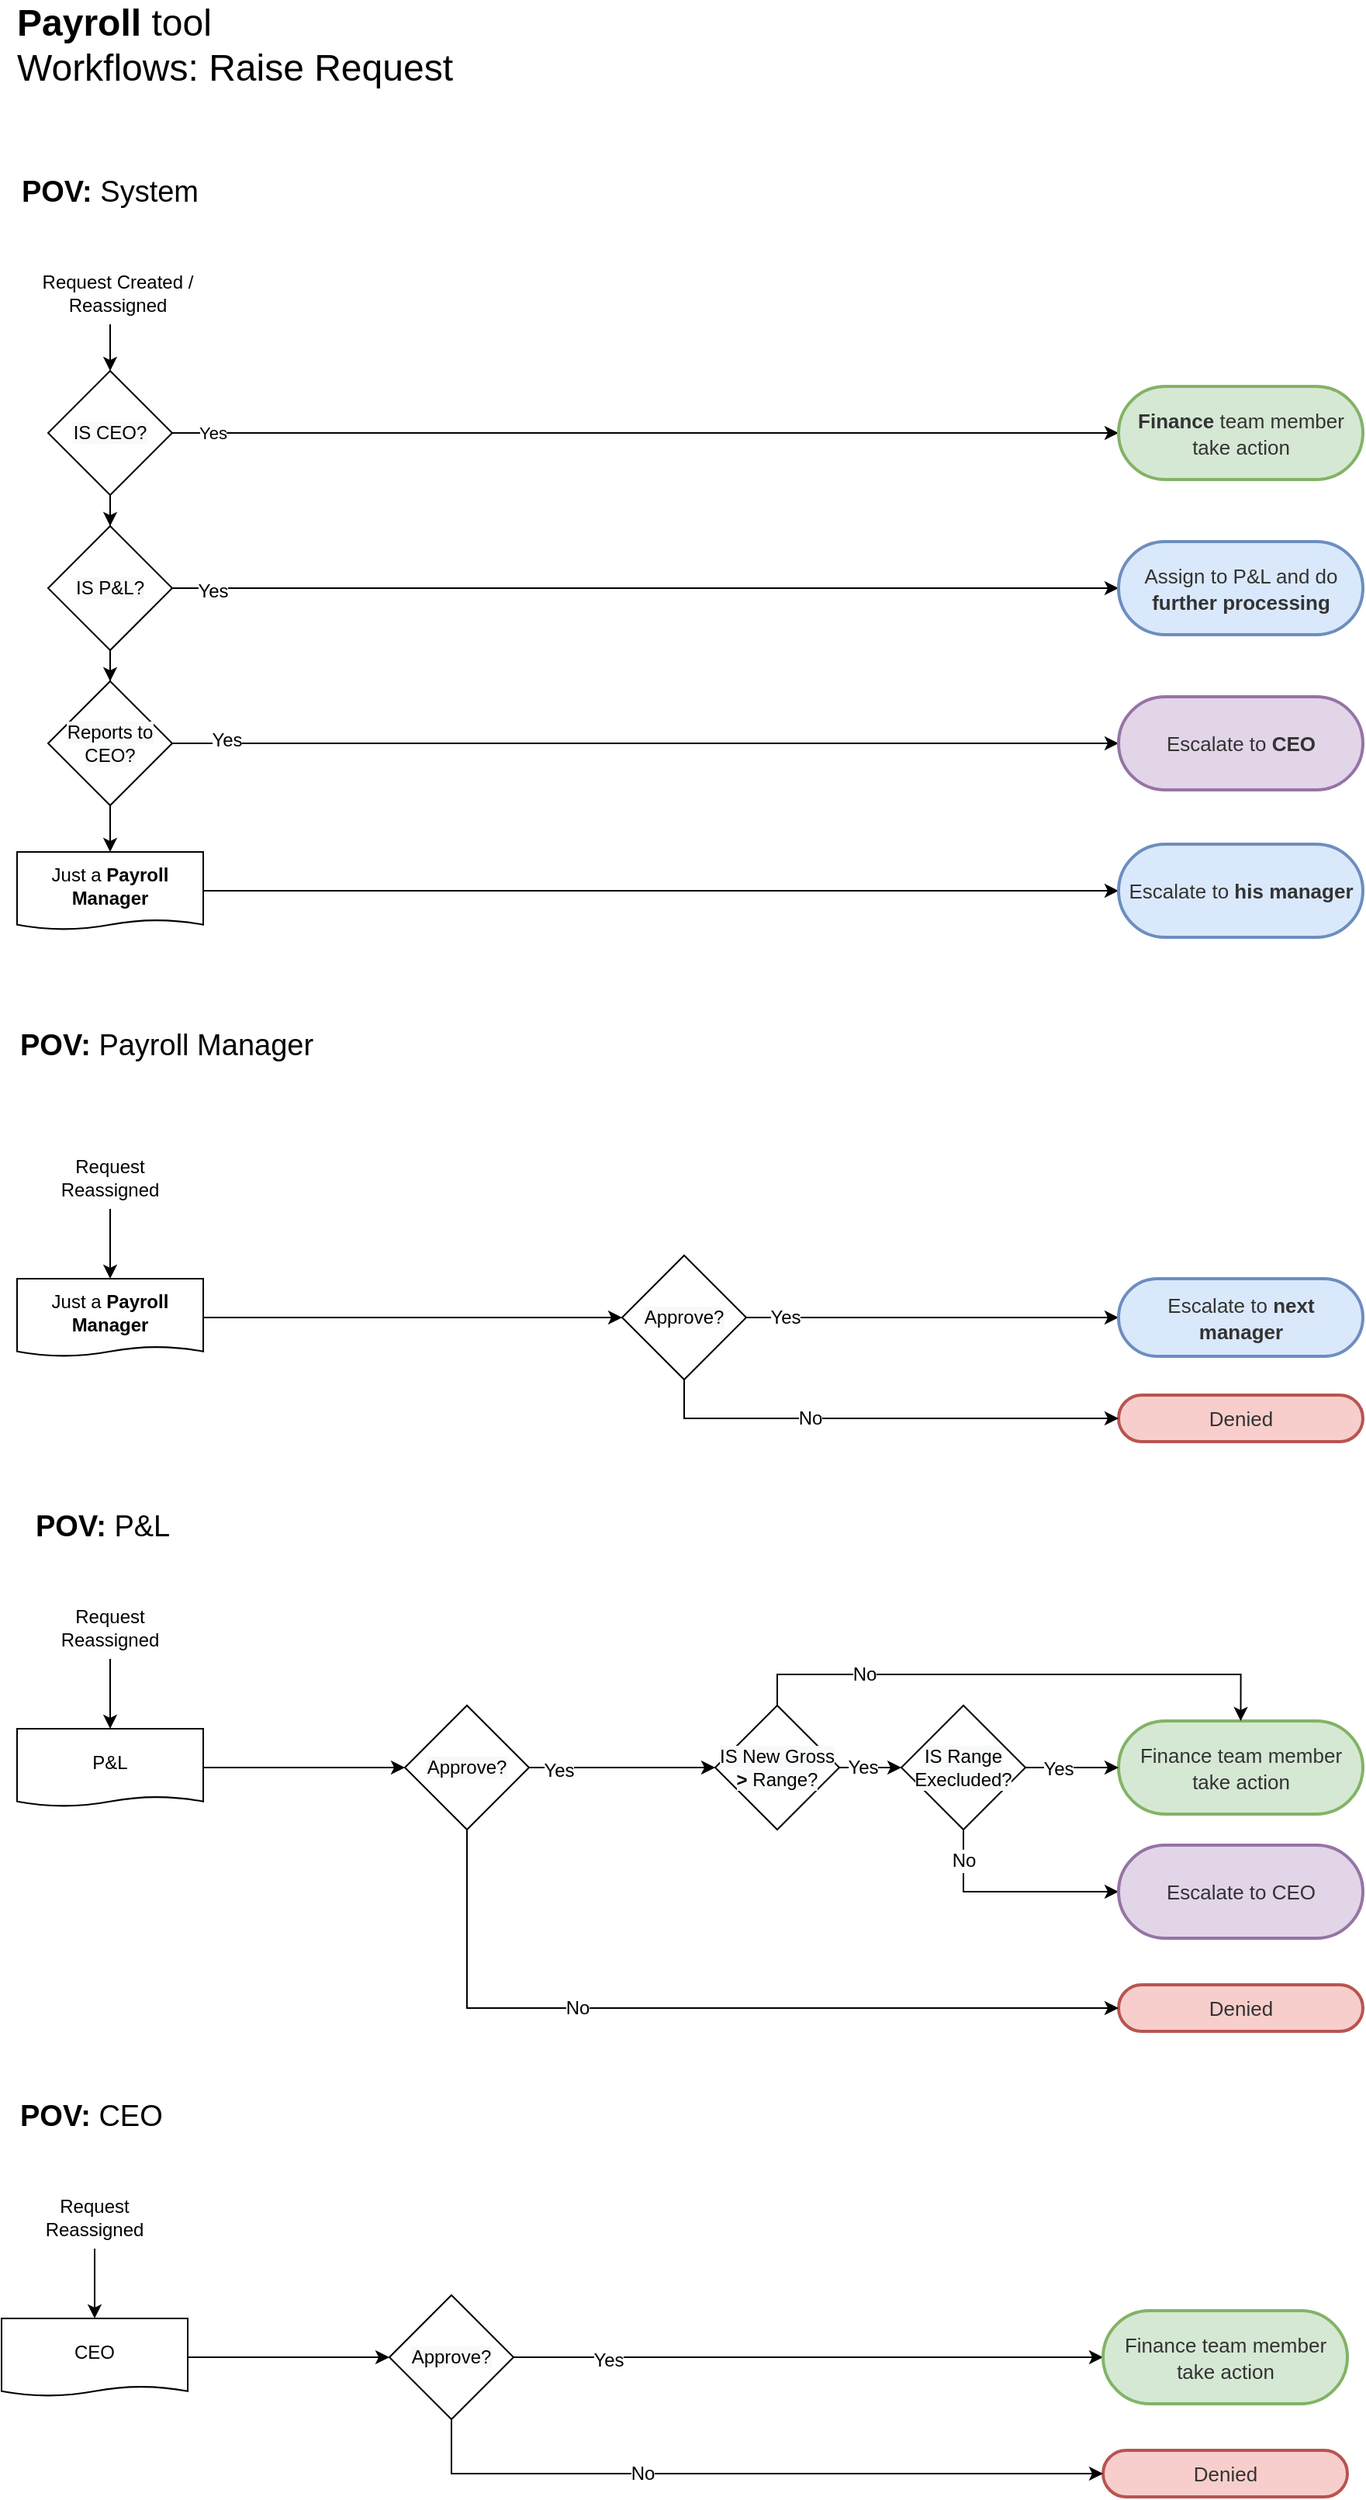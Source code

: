 <mxfile version="14.1.8" type="device"><diagram id="iFKKdAwVWXZ37Aua2bTD" name="Page-1"><mxGraphModel dx="3720" dy="1620" grid="1" gridSize="10" guides="1" tooltips="1" connect="1" arrows="1" fold="1" page="1" pageScale="1" pageWidth="1100" pageHeight="850" math="0" shadow="0"><root><mxCell id="0"/><mxCell id="1" parent="0"/><mxCell id="zcLZmxGaUcgg5o_-5wLQ-11" style="edgeStyle=orthogonalEdgeStyle;rounded=0;orthogonalLoop=1;jettySize=auto;html=1;entryX=0;entryY=0.5;entryDx=0;entryDy=0;" parent="1" source="zcLZmxGaUcgg5o_-5wLQ-2" target="zcLZmxGaUcgg5o_-5wLQ-40" edge="1"><mxGeometry relative="1" as="geometry"><mxPoint x="770" y="307.5" as="targetPoint"/></mxGeometry></mxCell><mxCell id="zcLZmxGaUcgg5o_-5wLQ-14" value="Yes" style="edgeLabel;html=1;align=center;verticalAlign=middle;resizable=0;points=[];" parent="zcLZmxGaUcgg5o_-5wLQ-11" vertex="1" connectable="0"><mxGeometry x="-0.916" y="-2" relative="1" as="geometry"><mxPoint y="-2" as="offset"/></mxGeometry></mxCell><mxCell id="zcLZmxGaUcgg5o_-5wLQ-24" style="edgeStyle=orthogonalEdgeStyle;rounded=0;orthogonalLoop=1;jettySize=auto;html=1;entryX=0.5;entryY=0;entryDx=0;entryDy=0;" parent="1" source="zcLZmxGaUcgg5o_-5wLQ-2" target="zcLZmxGaUcgg5o_-5wLQ-3" edge="1"><mxGeometry relative="1" as="geometry"/></mxCell><mxCell id="zcLZmxGaUcgg5o_-5wLQ-2" value="&#10;&#10;&lt;span style=&quot;color: rgb(0, 0, 0); font-family: helvetica; font-size: 12px; font-style: normal; font-weight: 400; letter-spacing: normal; text-align: center; text-indent: 0px; text-transform: none; word-spacing: 0px; background-color: rgb(248, 249, 250); display: inline; float: none;&quot;&gt;IS CEO?&lt;/span&gt;&#10;&#10;" style="rhombus;whiteSpace=wrap;html=1;" parent="1" vertex="1"><mxGeometry x="110" y="280" width="80" height="80" as="geometry"/></mxCell><mxCell id="zcLZmxGaUcgg5o_-5wLQ-25" style="edgeStyle=orthogonalEdgeStyle;rounded=0;orthogonalLoop=1;jettySize=auto;html=1;entryX=0.5;entryY=0;entryDx=0;entryDy=0;" parent="1" source="zcLZmxGaUcgg5o_-5wLQ-3" target="zcLZmxGaUcgg5o_-5wLQ-4" edge="1"><mxGeometry relative="1" as="geometry"/></mxCell><mxCell id="zcLZmxGaUcgg5o_-5wLQ-27" style="edgeStyle=orthogonalEdgeStyle;rounded=0;orthogonalLoop=1;jettySize=auto;html=1;entryX=0;entryY=0.5;entryDx=0;entryDy=0;" parent="1" source="zcLZmxGaUcgg5o_-5wLQ-3" target="zcLZmxGaUcgg5o_-5wLQ-100" edge="1"><mxGeometry relative="1" as="geometry"><mxPoint x="460" y="420" as="targetPoint"/></mxGeometry></mxCell><mxCell id="zcLZmxGaUcgg5o_-5wLQ-136" value="Yes" style="edgeLabel;html=1;align=center;verticalAlign=middle;resizable=0;points=[];fontSize=12;" parent="zcLZmxGaUcgg5o_-5wLQ-27" vertex="1" connectable="0"><mxGeometry x="-0.915" y="-2" relative="1" as="geometry"><mxPoint as="offset"/></mxGeometry></mxCell><mxCell id="zcLZmxGaUcgg5o_-5wLQ-3" value="&lt;span style=&quot;color: rgb(0 , 0 , 0) ; font-family: &amp;#34;helvetica&amp;#34; ; font-size: 12px ; font-style: normal ; font-weight: 400 ; letter-spacing: normal ; text-align: center ; text-indent: 0px ; text-transform: none ; word-spacing: 0px ; background-color: rgb(248 , 249 , 250) ; display: inline ; float: none&quot;&gt;IS P&amp;amp;L?&lt;/span&gt;" style="rhombus;whiteSpace=wrap;html=1;" parent="1" vertex="1"><mxGeometry x="110" y="380" width="80" height="80" as="geometry"/></mxCell><mxCell id="zcLZmxGaUcgg5o_-5wLQ-26" style="edgeStyle=orthogonalEdgeStyle;rounded=0;orthogonalLoop=1;jettySize=auto;html=1;entryX=0.5;entryY=0;entryDx=0;entryDy=0;" parent="1" source="zcLZmxGaUcgg5o_-5wLQ-4" target="zcLZmxGaUcgg5o_-5wLQ-6" edge="1"><mxGeometry relative="1" as="geometry"/></mxCell><mxCell id="zcLZmxGaUcgg5o_-5wLQ-33" style="edgeStyle=orthogonalEdgeStyle;rounded=0;orthogonalLoop=1;jettySize=auto;html=1;entryX=0;entryY=0.5;entryDx=0;entryDy=0;" parent="1" source="zcLZmxGaUcgg5o_-5wLQ-4" target="zcLZmxGaUcgg5o_-5wLQ-41" edge="1"><mxGeometry relative="1" as="geometry"><mxPoint x="780" y="520.0" as="targetPoint"/></mxGeometry></mxCell><mxCell id="zcLZmxGaUcgg5o_-5wLQ-137" value="Yes" style="edgeLabel;html=1;align=center;verticalAlign=middle;resizable=0;points=[];fontSize=12;" parent="zcLZmxGaUcgg5o_-5wLQ-33" vertex="1" connectable="0"><mxGeometry x="-0.885" y="2" relative="1" as="geometry"><mxPoint as="offset"/></mxGeometry></mxCell><mxCell id="zcLZmxGaUcgg5o_-5wLQ-4" value="&lt;span style=&quot;color: rgb(0 , 0 , 0) ; font-family: &amp;#34;helvetica&amp;#34; ; font-size: 12px ; font-style: normal ; font-weight: 400 ; letter-spacing: normal ; text-align: center ; text-indent: 0px ; text-transform: none ; word-spacing: 0px ; background-color: rgb(248 , 249 , 250) ; display: inline ; float: none&quot;&gt;Reports to CEO?&lt;/span&gt;" style="rhombus;whiteSpace=wrap;html=1;" parent="1" vertex="1"><mxGeometry x="110" y="480" width="80" height="80" as="geometry"/></mxCell><mxCell id="zcLZmxGaUcgg5o_-5wLQ-43" style="edgeStyle=orthogonalEdgeStyle;rounded=0;orthogonalLoop=1;jettySize=auto;html=1;entryX=0;entryY=0.5;entryDx=0;entryDy=0;" parent="1" source="zcLZmxGaUcgg5o_-5wLQ-6" target="zcLZmxGaUcgg5o_-5wLQ-42" edge="1"><mxGeometry relative="1" as="geometry"/></mxCell><mxCell id="zcLZmxGaUcgg5o_-5wLQ-6" value="Just a &lt;b&gt;Payroll Manager&lt;/b&gt;" style="shape=document;whiteSpace=wrap;html=1;boundedLbl=1;size=0.125;" parent="1" vertex="1"><mxGeometry x="90" y="590" width="120" height="50" as="geometry"/></mxCell><mxCell id="zcLZmxGaUcgg5o_-5wLQ-19" style="edgeStyle=orthogonalEdgeStyle;rounded=0;orthogonalLoop=1;jettySize=auto;html=1;entryX=0;entryY=0.5;entryDx=0;entryDy=0;" parent="1" edge="1"><mxGeometry relative="1" as="geometry"><mxPoint x="540" y="300" as="sourcePoint"/></mxGeometry></mxCell><UserObject label="&lt;span style=&quot;color: rgb(51 , 51 , 51) ; font-size: 13px&quot;&gt;&lt;b&gt;Finance &lt;/b&gt;team member take action&lt;/span&gt;" lucidchartObjectId="rJVaWQaTZlaL" id="zcLZmxGaUcgg5o_-5wLQ-40"><mxCell style="html=1;overflow=block;blockSpacing=1;whiteSpace=wrap;rounded=1;arcSize=50;whiteSpace=wrap;fontSize=14;spacing=4;strokeColor=#82b366;strokeOpacity=100;fillOpacity=100;fillColor=#d5e8d4;strokeWidth=2;" parent="1" vertex="1"><mxGeometry x="800" y="290" width="157.5" height="60" as="geometry"/></mxCell></UserObject><UserObject label="&lt;span style=&quot;color: rgb(51 , 51 , 51) ; font-size: 13px&quot;&gt;Escalate to &lt;b&gt;CEO&lt;/b&gt;&lt;/span&gt;" lucidchartObjectId="rJVaWQaTZlaL" id="zcLZmxGaUcgg5o_-5wLQ-41"><mxCell style="html=1;overflow=block;blockSpacing=1;whiteSpace=wrap;rounded=1;arcSize=50;whiteSpace=wrap;fontSize=14;spacing=4;strokeColor=#9673a6;strokeOpacity=100;fillOpacity=100;fillColor=#e1d5e7;strokeWidth=2;" parent="1" vertex="1"><mxGeometry x="800" y="490" width="157.5" height="60" as="geometry"/></mxCell></UserObject><UserObject label="&lt;span style=&quot;color: rgb(51 , 51 , 51) ; font-size: 13px&quot;&gt;Escalate to &lt;b&gt;his manager&lt;/b&gt;&lt;/span&gt;" lucidchartObjectId="rJVaWQaTZlaL" id="zcLZmxGaUcgg5o_-5wLQ-42"><mxCell style="html=1;overflow=block;blockSpacing=1;whiteSpace=wrap;rounded=1;arcSize=50;whiteSpace=wrap;fontSize=14;spacing=4;strokeColor=#6c8ebf;strokeOpacity=100;fillOpacity=100;fillColor=#dae8fc;strokeWidth=2;" parent="1" vertex="1"><mxGeometry x="800" y="585" width="157.5" height="60" as="geometry"/></mxCell></UserObject><mxCell id="zcLZmxGaUcgg5o_-5wLQ-45" value="" style="endArrow=none;startArrow=classic;html=1;exitX=0.5;exitY=0;exitDx=0;exitDy=0;endFill=0;" parent="1" source="zcLZmxGaUcgg5o_-5wLQ-2" edge="1"><mxGeometry width="50" height="50" relative="1" as="geometry"><mxPoint x="140" y="250" as="sourcePoint"/><mxPoint x="150" y="250" as="targetPoint"/></mxGeometry></mxCell><mxCell id="zcLZmxGaUcgg5o_-5wLQ-46" value="Request Created / Reassigned" style="text;html=1;strokeColor=none;fillColor=none;align=center;verticalAlign=middle;whiteSpace=wrap;rounded=0;" parent="1" vertex="1"><mxGeometry x="80" y="220" width="150" height="20" as="geometry"/></mxCell><mxCell id="zcLZmxGaUcgg5o_-5wLQ-49" style="edgeStyle=orthogonalEdgeStyle;rounded=0;orthogonalLoop=1;jettySize=auto;html=1;entryX=0.5;entryY=0;entryDx=0;entryDy=0;" parent="1" edge="1"><mxGeometry relative="1" as="geometry"><mxPoint x="160.059" y="759.941" as="sourcePoint"/></mxGeometry></mxCell><mxCell id="zcLZmxGaUcgg5o_-5wLQ-51" style="edgeStyle=orthogonalEdgeStyle;rounded=0;orthogonalLoop=1;jettySize=auto;html=1;entryX=0.5;entryY=0;entryDx=0;entryDy=0;" parent="1" edge="1"><mxGeometry relative="1" as="geometry"><mxPoint x="160.059" y="859.941" as="sourcePoint"/></mxGeometry></mxCell><mxCell id="zcLZmxGaUcgg5o_-5wLQ-57" style="edgeStyle=orthogonalEdgeStyle;rounded=0;orthogonalLoop=1;jettySize=auto;html=1;entryX=0;entryY=0.5;entryDx=0;entryDy=0;" parent="1" source="zcLZmxGaUcgg5o_-5wLQ-58" target="zcLZmxGaUcgg5o_-5wLQ-74" edge="1"><mxGeometry relative="1" as="geometry"/></mxCell><mxCell id="zcLZmxGaUcgg5o_-5wLQ-58" value="Just a&amp;nbsp;&lt;b&gt;Payroll Manager&lt;/b&gt;" style="shape=document;whiteSpace=wrap;html=1;boundedLbl=1;size=0.125;" parent="1" vertex="1"><mxGeometry x="90" y="865" width="120" height="50" as="geometry"/></mxCell><mxCell id="zcLZmxGaUcgg5o_-5wLQ-61" style="edgeStyle=orthogonalEdgeStyle;rounded=0;orthogonalLoop=1;jettySize=auto;html=1;entryX=0;entryY=0.5;entryDx=0;entryDy=0;" parent="1" edge="1"><mxGeometry relative="1" as="geometry"><mxPoint x="590" y="820" as="targetPoint"/></mxGeometry></mxCell><UserObject label="&lt;span style=&quot;color: rgb(51 , 51 , 51) ; font-size: 13px&quot;&gt;Denied&lt;/span&gt;" lucidchartObjectId="rJVaWQaTZlaL" id="zcLZmxGaUcgg5o_-5wLQ-68"><mxCell style="html=1;overflow=block;blockSpacing=1;whiteSpace=wrap;rounded=1;arcSize=50;whiteSpace=wrap;fontSize=14;spacing=4;strokeColor=#b85450;strokeOpacity=100;fillOpacity=100;fillColor=#f8cecc;strokeWidth=2;" parent="1" vertex="1"><mxGeometry x="800" y="940" width="157.5" height="30" as="geometry"/></mxCell></UserObject><mxCell id="zcLZmxGaUcgg5o_-5wLQ-69" value="" style="endArrow=none;startArrow=classic;html=1;exitX=0.5;exitY=0;exitDx=0;exitDy=0;endFill=0;" parent="1" source="zcLZmxGaUcgg5o_-5wLQ-58" edge="1"><mxGeometry width="50" height="50" relative="1" as="geometry"><mxPoint x="150" y="850" as="sourcePoint"/><mxPoint x="150" y="820" as="targetPoint"/></mxGeometry></mxCell><mxCell id="zcLZmxGaUcgg5o_-5wLQ-70" value="Request Reassigned" style="text;html=1;strokeColor=none;fillColor=none;align=center;verticalAlign=middle;whiteSpace=wrap;rounded=0;" parent="1" vertex="1"><mxGeometry x="130" y="790" width="40" height="20" as="geometry"/></mxCell><mxCell id="zcLZmxGaUcgg5o_-5wLQ-71" value="&lt;b&gt;POV: &lt;/b&gt;System" style="text;html=1;strokeColor=none;fillColor=none;align=center;verticalAlign=middle;whiteSpace=wrap;rounded=0;fontSize=19;" parent="1" vertex="1"><mxGeometry x="90" y="150" width="120" height="30" as="geometry"/></mxCell><mxCell id="zcLZmxGaUcgg5o_-5wLQ-72" value="&lt;div&gt;&lt;b&gt;POV: &lt;/b&gt;Payroll&lt;span&gt;&amp;nbsp;Manager&lt;/span&gt;&lt;/div&gt;" style="text;html=1;strokeColor=none;fillColor=none;align=left;verticalAlign=middle;whiteSpace=wrap;rounded=0;fontSize=19;" parent="1" vertex="1"><mxGeometry x="90" y="700" width="210" height="30" as="geometry"/></mxCell><mxCell id="zcLZmxGaUcgg5o_-5wLQ-77" style="edgeStyle=orthogonalEdgeStyle;rounded=0;orthogonalLoop=1;jettySize=auto;html=1;entryX=0;entryY=0.5;entryDx=0;entryDy=0;startArrow=none;startFill=0;endArrow=classic;endFill=1;fontSize=19;" parent="1" source="zcLZmxGaUcgg5o_-5wLQ-74" target="zcLZmxGaUcgg5o_-5wLQ-68" edge="1"><mxGeometry relative="1" as="geometry"><Array as="points"><mxPoint x="520" y="955"/></Array></mxGeometry></mxCell><mxCell id="zcLZmxGaUcgg5o_-5wLQ-79" value="&lt;font style=&quot;font-size: 12px&quot;&gt;No&lt;/font&gt;" style="edgeLabel;html=1;align=center;verticalAlign=middle;resizable=0;points=[];fontSize=19;" parent="zcLZmxGaUcgg5o_-5wLQ-77" vertex="1" connectable="0"><mxGeometry x="-0.301" y="2" relative="1" as="geometry"><mxPoint x="-1" as="offset"/></mxGeometry></mxCell><mxCell id="zcLZmxGaUcgg5o_-5wLQ-134" style="edgeStyle=orthogonalEdgeStyle;rounded=0;orthogonalLoop=1;jettySize=auto;html=1;startArrow=none;startFill=0;endArrow=classic;endFill=1;fontSize=12;" parent="1" source="zcLZmxGaUcgg5o_-5wLQ-74" target="zcLZmxGaUcgg5o_-5wLQ-133" edge="1"><mxGeometry relative="1" as="geometry"/></mxCell><mxCell id="zcLZmxGaUcgg5o_-5wLQ-135" value="Yes" style="edgeLabel;html=1;align=center;verticalAlign=middle;resizable=0;points=[];fontSize=12;" parent="zcLZmxGaUcgg5o_-5wLQ-134" vertex="1" connectable="0"><mxGeometry x="-0.79" relative="1" as="geometry"><mxPoint as="offset"/></mxGeometry></mxCell><mxCell id="zcLZmxGaUcgg5o_-5wLQ-74" value="&lt;span style=&quot;color: rgb(0 , 0 , 0) ; font-family: &amp;#34;helvetica&amp;#34; ; font-size: 12px ; font-style: normal ; font-weight: 400 ; letter-spacing: normal ; text-align: center ; text-indent: 0px ; text-transform: none ; word-spacing: 0px ; background-color: rgb(248 , 249 , 250) ; display: inline ; float: none&quot;&gt;Approve?&lt;/span&gt;" style="rhombus;whiteSpace=wrap;html=1;" parent="1" vertex="1"><mxGeometry x="480" y="850" width="80" height="80" as="geometry"/></mxCell><mxCell id="zcLZmxGaUcgg5o_-5wLQ-85" style="edgeStyle=orthogonalEdgeStyle;rounded=0;orthogonalLoop=1;jettySize=auto;html=1;entryX=0;entryY=0.5;entryDx=0;entryDy=0;" parent="1" source="zcLZmxGaUcgg5o_-5wLQ-86" target="zcLZmxGaUcgg5o_-5wLQ-95" edge="1"><mxGeometry relative="1" as="geometry"/></mxCell><mxCell id="zcLZmxGaUcgg5o_-5wLQ-86" value="P&amp;amp;L" style="shape=document;whiteSpace=wrap;html=1;boundedLbl=1;size=0.125;" parent="1" vertex="1"><mxGeometry x="90" y="1155" width="120" height="50" as="geometry"/></mxCell><UserObject label="&lt;span style=&quot;color: rgb(51 , 51 , 51) ; font-size: 13px&quot;&gt;Denied&lt;/span&gt;" lucidchartObjectId="rJVaWQaTZlaL" id="zcLZmxGaUcgg5o_-5wLQ-87"><mxCell style="html=1;overflow=block;blockSpacing=1;whiteSpace=wrap;rounded=1;arcSize=50;whiteSpace=wrap;fontSize=14;spacing=4;strokeColor=#b85450;strokeOpacity=100;fillOpacity=100;fillColor=#f8cecc;strokeWidth=2;" parent="1" vertex="1"><mxGeometry x="800" y="1320" width="157.5" height="30" as="geometry"/></mxCell></UserObject><mxCell id="zcLZmxGaUcgg5o_-5wLQ-88" value="" style="endArrow=none;startArrow=classic;html=1;exitX=0.5;exitY=0;exitDx=0;exitDy=0;endFill=0;" parent="1" source="zcLZmxGaUcgg5o_-5wLQ-86" edge="1"><mxGeometry width="50" height="50" relative="1" as="geometry"><mxPoint x="150" y="1140" as="sourcePoint"/><mxPoint x="150" y="1110" as="targetPoint"/></mxGeometry></mxCell><mxCell id="zcLZmxGaUcgg5o_-5wLQ-89" value="Request Reassigned" style="text;html=1;strokeColor=none;fillColor=none;align=center;verticalAlign=middle;whiteSpace=wrap;rounded=0;" parent="1" vertex="1"><mxGeometry x="130" y="1080" width="40" height="20" as="geometry"/></mxCell><mxCell id="zcLZmxGaUcgg5o_-5wLQ-90" value="&lt;b&gt;POV: &lt;/b&gt;P&amp;amp;L" style="text;html=1;strokeColor=none;fillColor=none;align=left;verticalAlign=middle;whiteSpace=wrap;rounded=0;fontSize=19;" parent="1" vertex="1"><mxGeometry x="100" y="1010" width="170" height="30" as="geometry"/></mxCell><mxCell id="zcLZmxGaUcgg5o_-5wLQ-91" style="edgeStyle=orthogonalEdgeStyle;rounded=0;orthogonalLoop=1;jettySize=auto;html=1;entryX=0;entryY=0.5;entryDx=0;entryDy=0;startArrow=none;startFill=0;endArrow=classic;endFill=1;fontSize=19;" parent="1" source="zcLZmxGaUcgg5o_-5wLQ-95" target="zcLZmxGaUcgg5o_-5wLQ-97" edge="1"><mxGeometry relative="1" as="geometry"/></mxCell><mxCell id="zcLZmxGaUcgg5o_-5wLQ-92" value="Yes" style="edgeLabel;html=1;align=center;verticalAlign=middle;resizable=0;points=[];fontSize=12;" parent="zcLZmxGaUcgg5o_-5wLQ-91" vertex="1" connectable="0"><mxGeometry x="-0.681" y="-2" relative="1" as="geometry"><mxPoint as="offset"/></mxGeometry></mxCell><mxCell id="zcLZmxGaUcgg5o_-5wLQ-93" style="edgeStyle=orthogonalEdgeStyle;rounded=0;orthogonalLoop=1;jettySize=auto;html=1;entryX=0;entryY=0.5;entryDx=0;entryDy=0;startArrow=none;startFill=0;endArrow=classic;endFill=1;fontSize=19;" parent="1" source="zcLZmxGaUcgg5o_-5wLQ-95" target="zcLZmxGaUcgg5o_-5wLQ-87" edge="1"><mxGeometry relative="1" as="geometry"><Array as="points"><mxPoint x="380" y="1335"/></Array></mxGeometry></mxCell><mxCell id="zcLZmxGaUcgg5o_-5wLQ-94" value="&lt;font style=&quot;font-size: 12px&quot;&gt;No&lt;/font&gt;" style="edgeLabel;html=1;align=center;verticalAlign=middle;resizable=0;points=[];fontSize=19;" parent="zcLZmxGaUcgg5o_-5wLQ-93" vertex="1" connectable="0"><mxGeometry x="-0.301" y="2" relative="1" as="geometry"><mxPoint x="-1" as="offset"/></mxGeometry></mxCell><mxCell id="zcLZmxGaUcgg5o_-5wLQ-95" value="&lt;span style=&quot;color: rgb(0 , 0 , 0) ; font-family: &amp;#34;helvetica&amp;#34; ; font-size: 12px ; font-style: normal ; font-weight: 400 ; letter-spacing: normal ; text-align: center ; text-indent: 0px ; text-transform: none ; word-spacing: 0px ; background-color: rgb(248 , 249 , 250) ; display: inline ; float: none&quot;&gt;Approve?&lt;/span&gt;" style="rhombus;whiteSpace=wrap;html=1;" parent="1" vertex="1"><mxGeometry x="340" y="1140" width="80" height="80" as="geometry"/></mxCell><UserObject label="&lt;span style=&quot;color: rgb(51 , 51 , 51) ; font-size: 13px&quot;&gt;Finance team member take action&lt;/span&gt;" lucidchartObjectId="rJVaWQaTZlaL" id="zcLZmxGaUcgg5o_-5wLQ-96"><mxCell style="html=1;overflow=block;blockSpacing=1;whiteSpace=wrap;rounded=1;arcSize=50;whiteSpace=wrap;fontSize=14;spacing=4;strokeColor=#82b366;strokeOpacity=100;fillOpacity=100;fillColor=#d5e8d4;strokeWidth=2;" parent="1" vertex="1"><mxGeometry x="800" y="1150" width="157.5" height="60" as="geometry"/></mxCell></UserObject><mxCell id="zcLZmxGaUcgg5o_-5wLQ-101" style="edgeStyle=orthogonalEdgeStyle;rounded=0;orthogonalLoop=1;jettySize=auto;html=1;startArrow=none;startFill=0;endArrow=classic;endFill=1;fontSize=12;" parent="1" source="zcLZmxGaUcgg5o_-5wLQ-97" target="zcLZmxGaUcgg5o_-5wLQ-98" edge="1"><mxGeometry relative="1" as="geometry"/></mxCell><mxCell id="zcLZmxGaUcgg5o_-5wLQ-103" value="Yes" style="edgeLabel;html=1;align=center;verticalAlign=middle;resizable=0;points=[];fontSize=12;" parent="zcLZmxGaUcgg5o_-5wLQ-101" vertex="1" connectable="0"><mxGeometry x="-0.285" relative="1" as="geometry"><mxPoint as="offset"/></mxGeometry></mxCell><mxCell id="zcLZmxGaUcgg5o_-5wLQ-107" style="edgeStyle=orthogonalEdgeStyle;rounded=0;orthogonalLoop=1;jettySize=auto;html=1;entryX=0.5;entryY=0;entryDx=0;entryDy=0;startArrow=none;startFill=0;endArrow=classic;endFill=1;fontSize=12;" parent="1" source="zcLZmxGaUcgg5o_-5wLQ-97" target="zcLZmxGaUcgg5o_-5wLQ-96" edge="1"><mxGeometry relative="1" as="geometry"><Array as="points"><mxPoint x="580" y="1120"/><mxPoint x="879" y="1120"/></Array></mxGeometry></mxCell><mxCell id="zcLZmxGaUcgg5o_-5wLQ-108" value="No" style="edgeLabel;html=1;align=center;verticalAlign=middle;resizable=0;points=[];fontSize=12;" parent="zcLZmxGaUcgg5o_-5wLQ-107" vertex="1" connectable="0"><mxGeometry x="-0.563" relative="1" as="geometry"><mxPoint as="offset"/></mxGeometry></mxCell><mxCell id="zcLZmxGaUcgg5o_-5wLQ-97" value="&lt;span style=&quot;color: rgb(0 , 0 , 0) ; font-family: &amp;#34;helvetica&amp;#34; ; font-size: 12px ; font-style: normal ; font-weight: 400 ; letter-spacing: normal ; text-align: center ; text-indent: 0px ; text-transform: none ; word-spacing: 0px ; background-color: rgb(248 , 249 , 250) ; display: inline ; float: none&quot;&gt;IS New Gross &lt;/span&gt;&lt;span style=&quot;color: rgb(0 , 0 , 0) ; font-family: &amp;#34;helvetica&amp;#34; ; font-size: 12px ; font-style: normal ; letter-spacing: normal ; text-align: center ; text-indent: 0px ; text-transform: none ; word-spacing: 0px ; background-color: rgb(248 , 249 , 250) ; display: inline ; float: none&quot;&gt;&lt;b&gt;&amp;gt;&lt;/b&gt;&lt;/span&gt;&lt;span style=&quot;color: rgb(0 , 0 , 0) ; font-family: &amp;#34;helvetica&amp;#34; ; font-size: 12px ; font-style: normal ; font-weight: 400 ; letter-spacing: normal ; text-align: center ; text-indent: 0px ; text-transform: none ; word-spacing: 0px ; background-color: rgb(248 , 249 , 250) ; display: inline ; float: none&quot;&gt; Range?&lt;/span&gt;" style="rhombus;whiteSpace=wrap;html=1;" parent="1" vertex="1"><mxGeometry x="540" y="1140" width="80" height="80" as="geometry"/></mxCell><mxCell id="zcLZmxGaUcgg5o_-5wLQ-102" style="edgeStyle=orthogonalEdgeStyle;rounded=0;orthogonalLoop=1;jettySize=auto;html=1;entryX=0;entryY=0.5;entryDx=0;entryDy=0;startArrow=none;startFill=0;endArrow=classic;endFill=1;fontSize=12;" parent="1" source="zcLZmxGaUcgg5o_-5wLQ-98" target="zcLZmxGaUcgg5o_-5wLQ-96" edge="1"><mxGeometry relative="1" as="geometry"/></mxCell><mxCell id="zcLZmxGaUcgg5o_-5wLQ-104" value="Yes" style="edgeLabel;html=1;align=center;verticalAlign=middle;resizable=0;points=[];fontSize=12;" parent="zcLZmxGaUcgg5o_-5wLQ-102" vertex="1" connectable="0"><mxGeometry x="-0.307" y="-1" relative="1" as="geometry"><mxPoint as="offset"/></mxGeometry></mxCell><mxCell id="zcLZmxGaUcgg5o_-5wLQ-106" style="edgeStyle=orthogonalEdgeStyle;rounded=0;orthogonalLoop=1;jettySize=auto;html=1;entryX=0;entryY=0.5;entryDx=0;entryDy=0;startArrow=none;startFill=0;endArrow=classic;endFill=1;fontSize=12;" parent="1" source="zcLZmxGaUcgg5o_-5wLQ-98" target="zcLZmxGaUcgg5o_-5wLQ-105" edge="1"><mxGeometry relative="1" as="geometry"><Array as="points"><mxPoint x="700" y="1260"/></Array></mxGeometry></mxCell><mxCell id="zcLZmxGaUcgg5o_-5wLQ-109" value="No" style="edgeLabel;html=1;align=center;verticalAlign=middle;resizable=0;points=[];fontSize=12;" parent="zcLZmxGaUcgg5o_-5wLQ-106" vertex="1" connectable="0"><mxGeometry x="-0.891" y="2" relative="1" as="geometry"><mxPoint x="-2" y="12.33" as="offset"/></mxGeometry></mxCell><mxCell id="zcLZmxGaUcgg5o_-5wLQ-98" value="&lt;span style=&quot;color: rgb(0 , 0 , 0) ; font-family: &amp;#34;helvetica&amp;#34; ; font-size: 12px ; font-style: normal ; font-weight: 400 ; letter-spacing: normal ; text-align: center ; text-indent: 0px ; text-transform: none ; word-spacing: 0px ; background-color: rgb(248 , 249 , 250) ; display: inline ; float: none&quot;&gt;IS Range Execluded?&lt;/span&gt;" style="rhombus;whiteSpace=wrap;html=1;" parent="1" vertex="1"><mxGeometry x="660" y="1140" width="80" height="80" as="geometry"/></mxCell><UserObject label="&lt;span style=&quot;color: rgb(51 , 51 , 51) ; font-size: 13px&quot;&gt;Assign to P&amp;amp;L and do &lt;b&gt;further processing&lt;/b&gt;&lt;/span&gt;" lucidchartObjectId="rJVaWQaTZlaL" id="zcLZmxGaUcgg5o_-5wLQ-100"><mxCell style="html=1;overflow=block;blockSpacing=1;whiteSpace=wrap;rounded=1;arcSize=50;whiteSpace=wrap;fontSize=14;spacing=4;strokeColor=#6c8ebf;strokeOpacity=100;fillOpacity=100;fillColor=#dae8fc;strokeWidth=2;" parent="1" vertex="1"><mxGeometry x="800" y="390" width="157.5" height="60" as="geometry"/></mxCell></UserObject><UserObject label="&lt;span style=&quot;color: rgb(51 , 51 , 51) ; font-size: 13px&quot;&gt;Escalate to CEO&lt;/span&gt;" lucidchartObjectId="rJVaWQaTZlaL" id="zcLZmxGaUcgg5o_-5wLQ-105"><mxCell style="html=1;overflow=block;blockSpacing=1;whiteSpace=wrap;rounded=1;arcSize=50;whiteSpace=wrap;fontSize=14;spacing=4;strokeColor=#9673a6;strokeOpacity=100;fillOpacity=100;fillColor=#e1d5e7;strokeWidth=2;" parent="1" vertex="1"><mxGeometry x="800" y="1230" width="157.5" height="60" as="geometry"/></mxCell></UserObject><mxCell id="zcLZmxGaUcgg5o_-5wLQ-110" style="edgeStyle=orthogonalEdgeStyle;rounded=0;orthogonalLoop=1;jettySize=auto;html=1;entryX=0;entryY=0.5;entryDx=0;entryDy=0;" parent="1" source="zcLZmxGaUcgg5o_-5wLQ-111" target="zcLZmxGaUcgg5o_-5wLQ-120" edge="1"><mxGeometry relative="1" as="geometry"/></mxCell><mxCell id="zcLZmxGaUcgg5o_-5wLQ-111" value="CEO" style="shape=document;whiteSpace=wrap;html=1;boundedLbl=1;size=0.125;" parent="1" vertex="1"><mxGeometry x="80" y="1535" width="120" height="50" as="geometry"/></mxCell><UserObject label="&lt;span style=&quot;color: rgb(51 , 51 , 51) ; font-size: 13px&quot;&gt;Denied&lt;/span&gt;" lucidchartObjectId="rJVaWQaTZlaL" id="zcLZmxGaUcgg5o_-5wLQ-112"><mxCell style="html=1;overflow=block;blockSpacing=1;whiteSpace=wrap;rounded=1;arcSize=50;whiteSpace=wrap;fontSize=14;spacing=4;strokeColor=#b85450;strokeOpacity=100;fillOpacity=100;fillColor=#f8cecc;strokeWidth=2;" parent="1" vertex="1"><mxGeometry x="790" y="1620" width="157.5" height="30" as="geometry"/></mxCell></UserObject><mxCell id="zcLZmxGaUcgg5o_-5wLQ-113" value="" style="endArrow=none;startArrow=classic;html=1;exitX=0.5;exitY=0;exitDx=0;exitDy=0;endFill=0;" parent="1" source="zcLZmxGaUcgg5o_-5wLQ-111" edge="1"><mxGeometry width="50" height="50" relative="1" as="geometry"><mxPoint x="140" y="1520" as="sourcePoint"/><mxPoint x="140" y="1490" as="targetPoint"/></mxGeometry></mxCell><mxCell id="zcLZmxGaUcgg5o_-5wLQ-114" value="Request Reassigned" style="text;html=1;strokeColor=none;fillColor=none;align=center;verticalAlign=middle;whiteSpace=wrap;rounded=0;" parent="1" vertex="1"><mxGeometry x="120" y="1460" width="40" height="20" as="geometry"/></mxCell><mxCell id="zcLZmxGaUcgg5o_-5wLQ-115" value="&lt;b&gt;POV: &lt;/b&gt;CEO" style="text;html=1;strokeColor=none;fillColor=none;align=left;verticalAlign=middle;whiteSpace=wrap;rounded=0;fontSize=19;" parent="1" vertex="1"><mxGeometry x="90" y="1390" width="170" height="30" as="geometry"/></mxCell><mxCell id="zcLZmxGaUcgg5o_-5wLQ-116" style="edgeStyle=orthogonalEdgeStyle;rounded=0;orthogonalLoop=1;jettySize=auto;html=1;startArrow=none;startFill=0;endArrow=classic;endFill=1;fontSize=19;" parent="1" source="zcLZmxGaUcgg5o_-5wLQ-120" target="zcLZmxGaUcgg5o_-5wLQ-121" edge="1"><mxGeometry relative="1" as="geometry"><mxPoint x="530" y="1560" as="targetPoint"/></mxGeometry></mxCell><mxCell id="zcLZmxGaUcgg5o_-5wLQ-117" value="Yes" style="edgeLabel;html=1;align=center;verticalAlign=middle;resizable=0;points=[];fontSize=12;" parent="zcLZmxGaUcgg5o_-5wLQ-116" vertex="1" connectable="0"><mxGeometry x="-0.681" y="-2" relative="1" as="geometry"><mxPoint as="offset"/></mxGeometry></mxCell><mxCell id="zcLZmxGaUcgg5o_-5wLQ-118" style="edgeStyle=orthogonalEdgeStyle;rounded=0;orthogonalLoop=1;jettySize=auto;html=1;entryX=0;entryY=0.5;entryDx=0;entryDy=0;startArrow=none;startFill=0;endArrow=classic;endFill=1;fontSize=19;" parent="1" source="zcLZmxGaUcgg5o_-5wLQ-120" target="zcLZmxGaUcgg5o_-5wLQ-112" edge="1"><mxGeometry relative="1" as="geometry"><Array as="points"><mxPoint x="370" y="1635"/></Array></mxGeometry></mxCell><mxCell id="zcLZmxGaUcgg5o_-5wLQ-119" value="&lt;font style=&quot;font-size: 12px&quot;&gt;No&lt;/font&gt;" style="edgeLabel;html=1;align=center;verticalAlign=middle;resizable=0;points=[];fontSize=19;" parent="zcLZmxGaUcgg5o_-5wLQ-118" vertex="1" connectable="0"><mxGeometry x="-0.301" y="2" relative="1" as="geometry"><mxPoint x="-1" as="offset"/></mxGeometry></mxCell><mxCell id="zcLZmxGaUcgg5o_-5wLQ-120" value="&lt;span style=&quot;color: rgb(0 , 0 , 0) ; font-family: &amp;#34;helvetica&amp;#34; ; font-size: 12px ; font-style: normal ; font-weight: 400 ; letter-spacing: normal ; text-align: center ; text-indent: 0px ; text-transform: none ; word-spacing: 0px ; background-color: rgb(248 , 249 , 250) ; display: inline ; float: none&quot;&gt;Approve?&lt;/span&gt;" style="rhombus;whiteSpace=wrap;html=1;" parent="1" vertex="1"><mxGeometry x="330" y="1520" width="80" height="80" as="geometry"/></mxCell><UserObject label="&lt;span style=&quot;color: rgb(51 , 51 , 51) ; font-size: 13px&quot;&gt;Finance team member take action&lt;/span&gt;" lucidchartObjectId="rJVaWQaTZlaL" id="zcLZmxGaUcgg5o_-5wLQ-121"><mxCell style="html=1;overflow=block;blockSpacing=1;whiteSpace=wrap;rounded=1;arcSize=50;whiteSpace=wrap;fontSize=14;spacing=4;strokeColor=#82b366;strokeOpacity=100;fillOpacity=100;fillColor=#d5e8d4;strokeWidth=2;" parent="1" vertex="1"><mxGeometry x="790" y="1530" width="157.5" height="60" as="geometry"/></mxCell></UserObject><mxCell id="zcLZmxGaUcgg5o_-5wLQ-122" style="edgeStyle=orthogonalEdgeStyle;rounded=0;orthogonalLoop=1;jettySize=auto;html=1;startArrow=none;startFill=0;endArrow=classic;endFill=1;fontSize=12;" parent="1" edge="1"><mxGeometry relative="1" as="geometry"><mxPoint x="610" y="1470" as="sourcePoint"/></mxGeometry></mxCell><mxCell id="zcLZmxGaUcgg5o_-5wLQ-123" value="Yes" style="edgeLabel;html=1;align=center;verticalAlign=middle;resizable=0;points=[];fontSize=12;" parent="zcLZmxGaUcgg5o_-5wLQ-122" vertex="1" connectable="0"><mxGeometry x="-0.285" relative="1" as="geometry"><mxPoint as="offset"/></mxGeometry></mxCell><UserObject label="&lt;span style=&quot;color: rgb(51 , 51 , 51) ; font-size: 13px&quot;&gt;Escalate to &lt;b&gt;next manager&lt;/b&gt;&lt;/span&gt;" lucidchartObjectId="rJVaWQaTZlaL" id="zcLZmxGaUcgg5o_-5wLQ-133"><mxCell style="html=1;overflow=block;blockSpacing=1;whiteSpace=wrap;rounded=1;arcSize=50;whiteSpace=wrap;fontSize=14;spacing=4;strokeColor=#6c8ebf;strokeOpacity=100;fillOpacity=100;fillColor=#dae8fc;strokeWidth=2;" parent="1" vertex="1"><mxGeometry x="800" y="865" width="157.5" height="50" as="geometry"/></mxCell></UserObject><mxCell id="X4MeJLfWLEYjTfx71G4z-1" value="&lt;div style=&quot;text-align: left&quot;&gt;&lt;font style=&quot;font-size: 24px&quot;&gt;&lt;b&gt;Payroll &lt;/b&gt;tool&lt;/font&gt;&lt;/div&gt;&lt;font style=&quot;font-size: 24px&quot;&gt;&lt;div style=&quot;text-align: left&quot;&gt;&lt;span&gt;Workflows: Raise Request&lt;/span&gt;&lt;/div&gt;&lt;/font&gt;" style="text;html=1;align=center;verticalAlign=middle;resizable=0;points=[];autosize=1;" vertex="1" parent="1"><mxGeometry x="80" y="50" width="300" height="40" as="geometry"/></mxCell></root></mxGraphModel></diagram></mxfile>